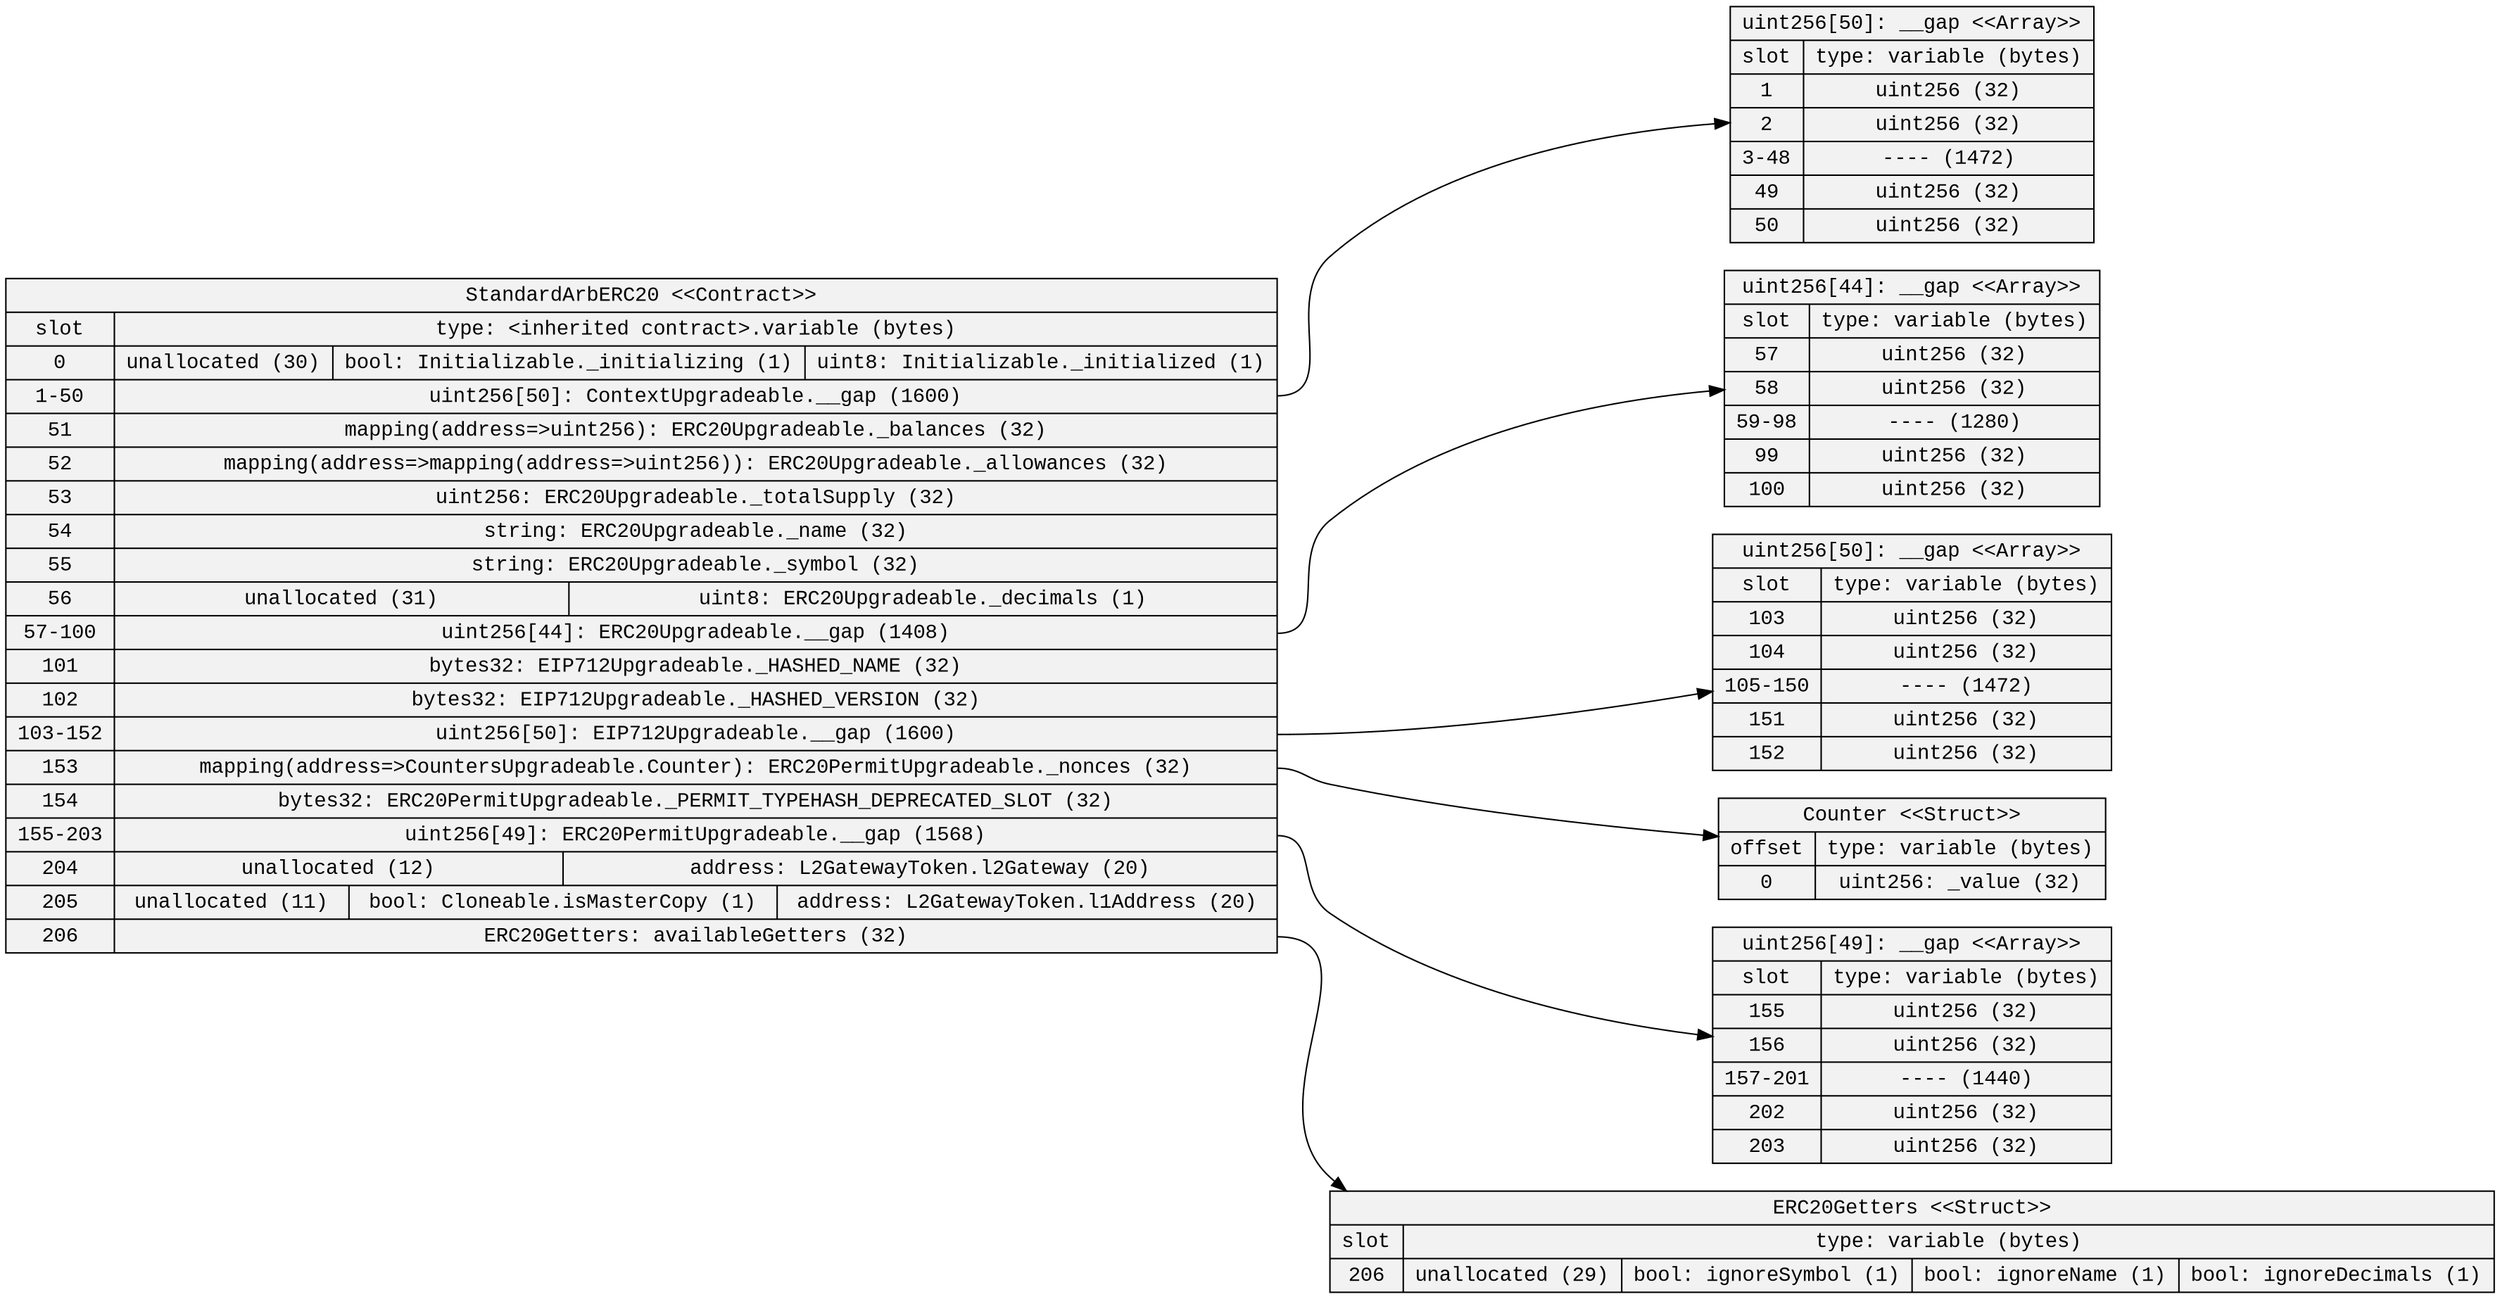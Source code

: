 
digraph StorageDiagram {
rankdir=LR
arrowhead=open
bgcolor="white"
edge [color="black"]
node [shape=record, style=filled, color="black", fillcolor="gray95", fontcolor="black", fontname="Courier New"]
7 [label="StandardArbERC20 \<\<Contract\>\>\n | {{ slot | 0 | 1-50 | 51 | 52 | 53 | 54 | 55 | 56 | 57-100 | 101 | 102 | 103-152 | 153 | 154 | 155-203 | 204 | 205 | 206} | { type: \<inherited contract\>.variable (bytes) | {  unallocated (30)  |  bool: Initializable._initializing (1)  |  uint8: Initializable._initialized (1) } | { <8> uint256[50]: ContextUpgradeable.__gap (1600) } | {  mapping\(address=\>uint256\): ERC20Upgradeable._balances (32) } | {  mapping\(address=\>mapping\(address=\>uint256\)\): ERC20Upgradeable._allowances (32) } | {  uint256: ERC20Upgradeable._totalSupply (32) } | {  string: ERC20Upgradeable._name (32) } | {  string: ERC20Upgradeable._symbol (32) } | {  unallocated (31)  |  uint8: ERC20Upgradeable._decimals (1) } | { <20> uint256[44]: ERC20Upgradeable.__gap (1408) } | {  bytes32: EIP712Upgradeable._HASHED_NAME (32) } | {  bytes32: EIP712Upgradeable._HASHED_VERSION (32) } | { <28> uint256[50]: EIP712Upgradeable.__gap (1600) } | { <30> mapping\(address=\>CountersUpgradeable.Counter\): ERC20PermitUpgradeable._nonces (32) } | {  bytes32: ERC20PermitUpgradeable._PERMIT_TYPEHASH_DEPRECATED_SLOT (32) } | { <37> uint256[49]: ERC20PermitUpgradeable.__gap (1568) } | {  unallocated (12)  |  address: L2GatewayToken.l2Gateway (20) } | {  unallocated (11)  |  bool: Cloneable.isMasterCopy (1)  |  address: L2GatewayToken.l1Address (20) } | { <44> ERC20Getters: availableGetters (32) }}}"]

1 [label="uint256[50]: __gap \<\<Array\>\>\n | {{ slot | 1 | 2 | 3-48 | 49 | 50} | { type: variable (bytes) | {  uint256 (32) } | {  uint256 (32) } | {  ---- (1472) } | {  uint256 (32) } | {  uint256 (32) }}}"]

2 [label="uint256[44]: __gap \<\<Array\>\>\n | {{ slot | 57 | 58 | 59-98 | 99 | 100} | { type: variable (bytes) | {  uint256 (32) } | {  uint256 (32) } | {  ---- (1280) } | {  uint256 (32) } | {  uint256 (32) }}}"]

3 [label="uint256[50]: __gap \<\<Array\>\>\n | {{ slot | 103 | 104 | 105-150 | 151 | 152} | { type: variable (bytes) | {  uint256 (32) } | {  uint256 (32) } | {  ---- (1472) } | {  uint256 (32) } | {  uint256 (32) }}}"]

4 [label="Counter \<\<Struct\>\>\n | {{ offset | 0} | { type: variable (bytes) | {  uint256: _value (32) }}}"]

5 [label="uint256[49]: __gap \<\<Array\>\>\n | {{ slot | 155 | 156 | 157-201 | 202 | 203} | { type: variable (bytes) | {  uint256 (32) } | {  uint256 (32) } | {  ---- (1440) } | {  uint256 (32) } | {  uint256 (32) }}}"]

6 [label="ERC20Getters \<\<Struct\>\>\n | {{ slot | 206} | { type: variable (bytes) | {  unallocated (29)  |  bool: ignoreSymbol (1)  |  bool: ignoreName (1)  |  bool: ignoreDecimals (1) }}}"]

 7:8 -> 1
 7:20 -> 2
 7:28 -> 3
 7:30 -> 4
 7:37 -> 5
 7:44 -> 6
}